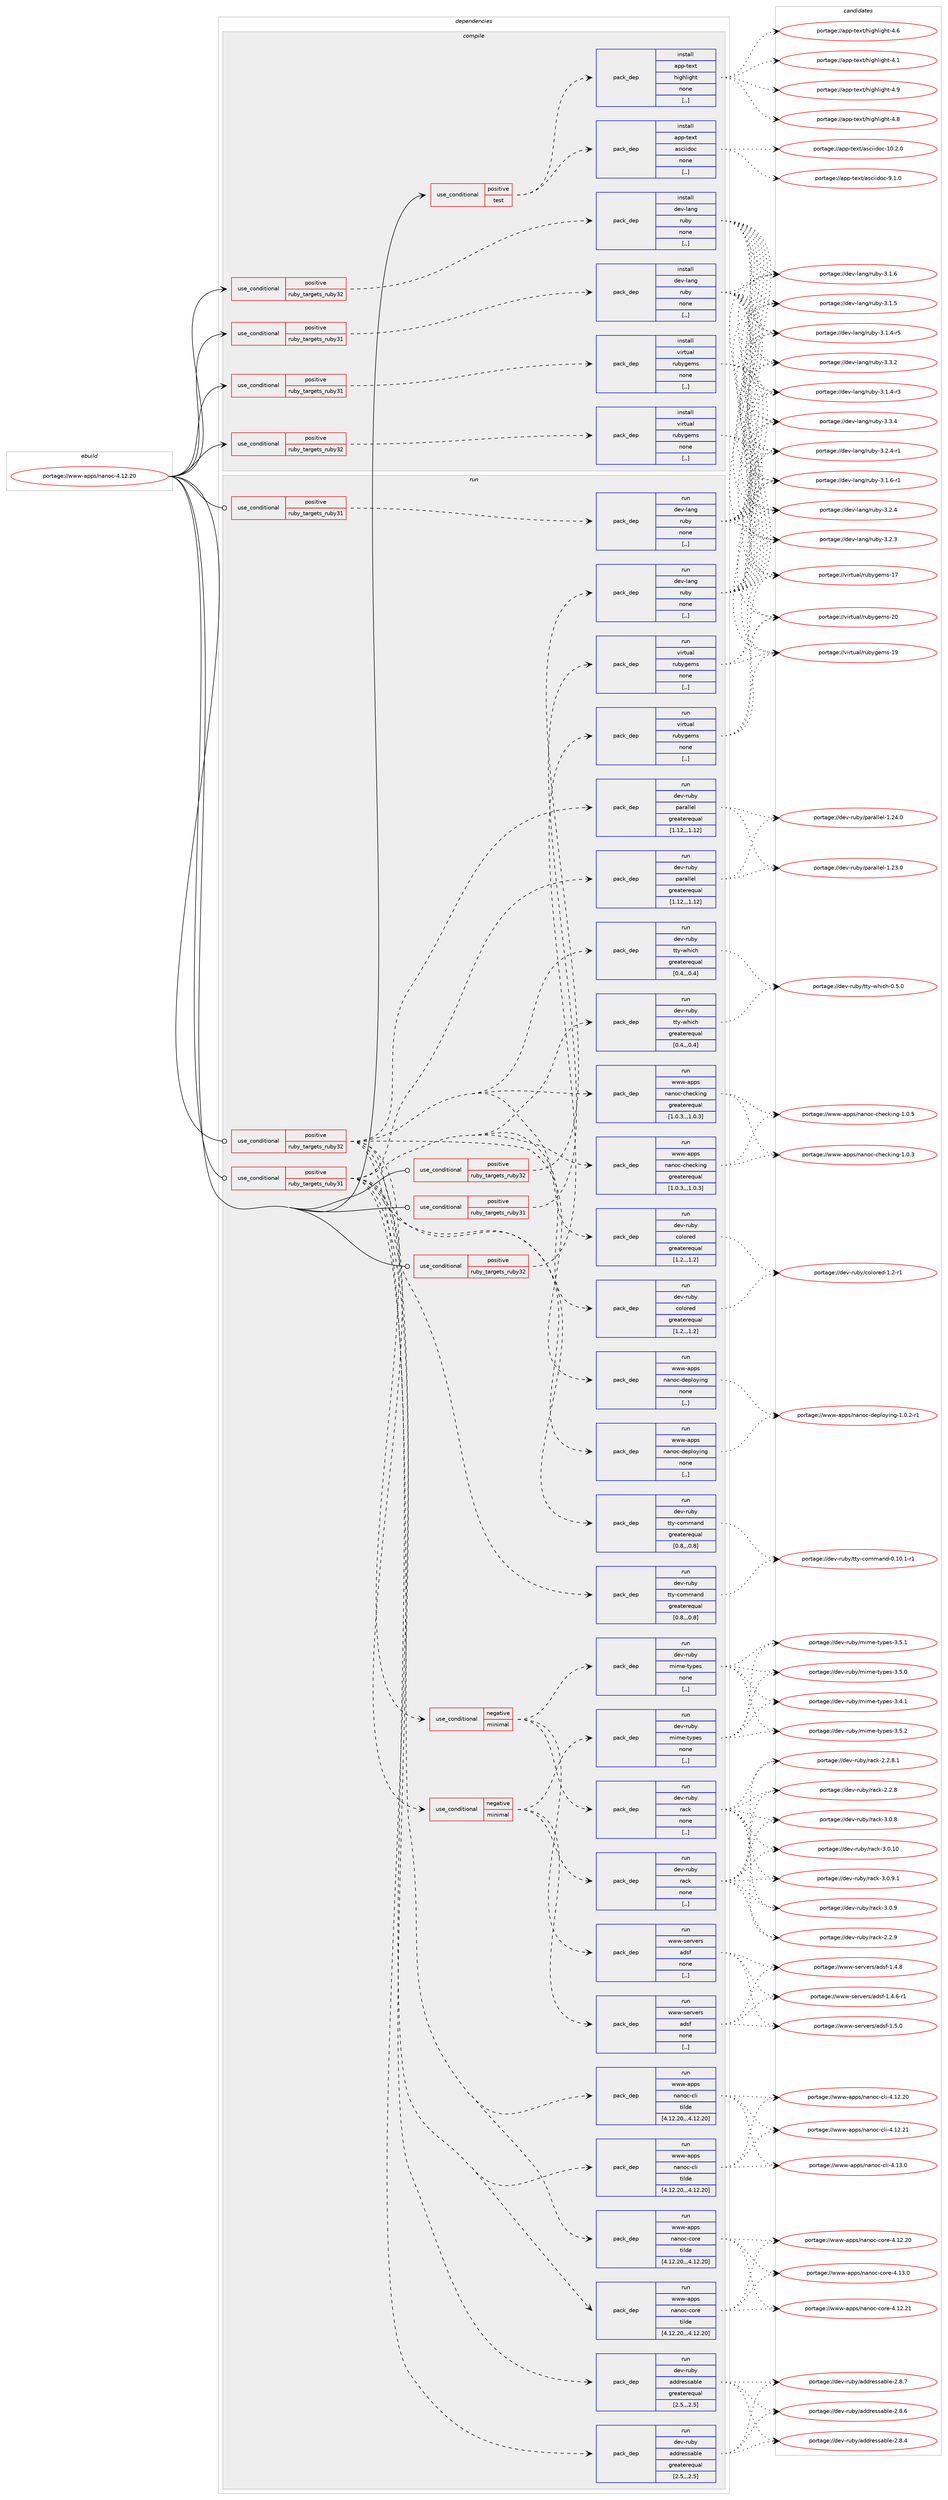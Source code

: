 digraph prolog {

# *************
# Graph options
# *************

newrank=true;
concentrate=true;
compound=true;
graph [rankdir=LR,fontname=Helvetica,fontsize=10,ranksep=1.5];#, ranksep=2.5, nodesep=0.2];
edge  [arrowhead=vee];
node  [fontname=Helvetica,fontsize=10];

# **********
# The ebuild
# **********

subgraph cluster_leftcol {
color=gray;
label=<<i>ebuild</i>>;
id [label="portage://www-apps/nanoc-4.12.20", color=red, width=4, href="../www-apps/nanoc-4.12.20.svg"];
}

# ****************
# The dependencies
# ****************

subgraph cluster_midcol {
color=gray;
label=<<i>dependencies</i>>;
subgraph cluster_compile {
fillcolor="#eeeeee";
style=filled;
label=<<i>compile</i>>;
subgraph cond118421 {
dependency444789 [label=<<TABLE BORDER="0" CELLBORDER="1" CELLSPACING="0" CELLPADDING="4"><TR><TD ROWSPAN="3" CELLPADDING="10">use_conditional</TD></TR><TR><TD>positive</TD></TR><TR><TD>ruby_targets_ruby31</TD></TR></TABLE>>, shape=none, color=red];
subgraph pack323079 {
dependency444790 [label=<<TABLE BORDER="0" CELLBORDER="1" CELLSPACING="0" CELLPADDING="4" WIDTH="220"><TR><TD ROWSPAN="6" CELLPADDING="30">pack_dep</TD></TR><TR><TD WIDTH="110">install</TD></TR><TR><TD>dev-lang</TD></TR><TR><TD>ruby</TD></TR><TR><TD>none</TD></TR><TR><TD>[,,]</TD></TR></TABLE>>, shape=none, color=blue];
}
dependency444789:e -> dependency444790:w [weight=20,style="dashed",arrowhead="vee"];
}
id:e -> dependency444789:w [weight=20,style="solid",arrowhead="vee"];
subgraph cond118422 {
dependency444791 [label=<<TABLE BORDER="0" CELLBORDER="1" CELLSPACING="0" CELLPADDING="4"><TR><TD ROWSPAN="3" CELLPADDING="10">use_conditional</TD></TR><TR><TD>positive</TD></TR><TR><TD>ruby_targets_ruby31</TD></TR></TABLE>>, shape=none, color=red];
subgraph pack323080 {
dependency444792 [label=<<TABLE BORDER="0" CELLBORDER="1" CELLSPACING="0" CELLPADDING="4" WIDTH="220"><TR><TD ROWSPAN="6" CELLPADDING="30">pack_dep</TD></TR><TR><TD WIDTH="110">install</TD></TR><TR><TD>virtual</TD></TR><TR><TD>rubygems</TD></TR><TR><TD>none</TD></TR><TR><TD>[,,]</TD></TR></TABLE>>, shape=none, color=blue];
}
dependency444791:e -> dependency444792:w [weight=20,style="dashed",arrowhead="vee"];
}
id:e -> dependency444791:w [weight=20,style="solid",arrowhead="vee"];
subgraph cond118423 {
dependency444793 [label=<<TABLE BORDER="0" CELLBORDER="1" CELLSPACING="0" CELLPADDING="4"><TR><TD ROWSPAN="3" CELLPADDING="10">use_conditional</TD></TR><TR><TD>positive</TD></TR><TR><TD>ruby_targets_ruby32</TD></TR></TABLE>>, shape=none, color=red];
subgraph pack323081 {
dependency444794 [label=<<TABLE BORDER="0" CELLBORDER="1" CELLSPACING="0" CELLPADDING="4" WIDTH="220"><TR><TD ROWSPAN="6" CELLPADDING="30">pack_dep</TD></TR><TR><TD WIDTH="110">install</TD></TR><TR><TD>dev-lang</TD></TR><TR><TD>ruby</TD></TR><TR><TD>none</TD></TR><TR><TD>[,,]</TD></TR></TABLE>>, shape=none, color=blue];
}
dependency444793:e -> dependency444794:w [weight=20,style="dashed",arrowhead="vee"];
}
id:e -> dependency444793:w [weight=20,style="solid",arrowhead="vee"];
subgraph cond118424 {
dependency444795 [label=<<TABLE BORDER="0" CELLBORDER="1" CELLSPACING="0" CELLPADDING="4"><TR><TD ROWSPAN="3" CELLPADDING="10">use_conditional</TD></TR><TR><TD>positive</TD></TR><TR><TD>ruby_targets_ruby32</TD></TR></TABLE>>, shape=none, color=red];
subgraph pack323082 {
dependency444796 [label=<<TABLE BORDER="0" CELLBORDER="1" CELLSPACING="0" CELLPADDING="4" WIDTH="220"><TR><TD ROWSPAN="6" CELLPADDING="30">pack_dep</TD></TR><TR><TD WIDTH="110">install</TD></TR><TR><TD>virtual</TD></TR><TR><TD>rubygems</TD></TR><TR><TD>none</TD></TR><TR><TD>[,,]</TD></TR></TABLE>>, shape=none, color=blue];
}
dependency444795:e -> dependency444796:w [weight=20,style="dashed",arrowhead="vee"];
}
id:e -> dependency444795:w [weight=20,style="solid",arrowhead="vee"];
subgraph cond118425 {
dependency444797 [label=<<TABLE BORDER="0" CELLBORDER="1" CELLSPACING="0" CELLPADDING="4"><TR><TD ROWSPAN="3" CELLPADDING="10">use_conditional</TD></TR><TR><TD>positive</TD></TR><TR><TD>test</TD></TR></TABLE>>, shape=none, color=red];
subgraph pack323083 {
dependency444798 [label=<<TABLE BORDER="0" CELLBORDER="1" CELLSPACING="0" CELLPADDING="4" WIDTH="220"><TR><TD ROWSPAN="6" CELLPADDING="30">pack_dep</TD></TR><TR><TD WIDTH="110">install</TD></TR><TR><TD>app-text</TD></TR><TR><TD>asciidoc</TD></TR><TR><TD>none</TD></TR><TR><TD>[,,]</TD></TR></TABLE>>, shape=none, color=blue];
}
dependency444797:e -> dependency444798:w [weight=20,style="dashed",arrowhead="vee"];
subgraph pack323084 {
dependency444799 [label=<<TABLE BORDER="0" CELLBORDER="1" CELLSPACING="0" CELLPADDING="4" WIDTH="220"><TR><TD ROWSPAN="6" CELLPADDING="30">pack_dep</TD></TR><TR><TD WIDTH="110">install</TD></TR><TR><TD>app-text</TD></TR><TR><TD>highlight</TD></TR><TR><TD>none</TD></TR><TR><TD>[,,]</TD></TR></TABLE>>, shape=none, color=blue];
}
dependency444797:e -> dependency444799:w [weight=20,style="dashed",arrowhead="vee"];
}
id:e -> dependency444797:w [weight=20,style="solid",arrowhead="vee"];
}
subgraph cluster_compileandrun {
fillcolor="#eeeeee";
style=filled;
label=<<i>compile and run</i>>;
}
subgraph cluster_run {
fillcolor="#eeeeee";
style=filled;
label=<<i>run</i>>;
subgraph cond118426 {
dependency444800 [label=<<TABLE BORDER="0" CELLBORDER="1" CELLSPACING="0" CELLPADDING="4"><TR><TD ROWSPAN="3" CELLPADDING="10">use_conditional</TD></TR><TR><TD>positive</TD></TR><TR><TD>ruby_targets_ruby31</TD></TR></TABLE>>, shape=none, color=red];
subgraph cond118427 {
dependency444801 [label=<<TABLE BORDER="0" CELLBORDER="1" CELLSPACING="0" CELLPADDING="4"><TR><TD ROWSPAN="3" CELLPADDING="10">use_conditional</TD></TR><TR><TD>negative</TD></TR><TR><TD>minimal</TD></TR></TABLE>>, shape=none, color=red];
subgraph pack323085 {
dependency444802 [label=<<TABLE BORDER="0" CELLBORDER="1" CELLSPACING="0" CELLPADDING="4" WIDTH="220"><TR><TD ROWSPAN="6" CELLPADDING="30">pack_dep</TD></TR><TR><TD WIDTH="110">run</TD></TR><TR><TD>dev-ruby</TD></TR><TR><TD>mime-types</TD></TR><TR><TD>none</TD></TR><TR><TD>[,,]</TD></TR></TABLE>>, shape=none, color=blue];
}
dependency444801:e -> dependency444802:w [weight=20,style="dashed",arrowhead="vee"];
subgraph pack323086 {
dependency444803 [label=<<TABLE BORDER="0" CELLBORDER="1" CELLSPACING="0" CELLPADDING="4" WIDTH="220"><TR><TD ROWSPAN="6" CELLPADDING="30">pack_dep</TD></TR><TR><TD WIDTH="110">run</TD></TR><TR><TD>dev-ruby</TD></TR><TR><TD>rack</TD></TR><TR><TD>none</TD></TR><TR><TD>[,,]</TD></TR></TABLE>>, shape=none, color=blue];
}
dependency444801:e -> dependency444803:w [weight=20,style="dashed",arrowhead="vee"];
subgraph pack323087 {
dependency444804 [label=<<TABLE BORDER="0" CELLBORDER="1" CELLSPACING="0" CELLPADDING="4" WIDTH="220"><TR><TD ROWSPAN="6" CELLPADDING="30">pack_dep</TD></TR><TR><TD WIDTH="110">run</TD></TR><TR><TD>www-servers</TD></TR><TR><TD>adsf</TD></TR><TR><TD>none</TD></TR><TR><TD>[,,]</TD></TR></TABLE>>, shape=none, color=blue];
}
dependency444801:e -> dependency444804:w [weight=20,style="dashed",arrowhead="vee"];
}
dependency444800:e -> dependency444801:w [weight=20,style="dashed",arrowhead="vee"];
subgraph pack323088 {
dependency444805 [label=<<TABLE BORDER="0" CELLBORDER="1" CELLSPACING="0" CELLPADDING="4" WIDTH="220"><TR><TD ROWSPAN="6" CELLPADDING="30">pack_dep</TD></TR><TR><TD WIDTH="110">run</TD></TR><TR><TD>dev-ruby</TD></TR><TR><TD>addressable</TD></TR><TR><TD>greaterequal</TD></TR><TR><TD>[2.5,,,2.5]</TD></TR></TABLE>>, shape=none, color=blue];
}
dependency444800:e -> dependency444805:w [weight=20,style="dashed",arrowhead="vee"];
subgraph pack323089 {
dependency444806 [label=<<TABLE BORDER="0" CELLBORDER="1" CELLSPACING="0" CELLPADDING="4" WIDTH="220"><TR><TD ROWSPAN="6" CELLPADDING="30">pack_dep</TD></TR><TR><TD WIDTH="110">run</TD></TR><TR><TD>dev-ruby</TD></TR><TR><TD>colored</TD></TR><TR><TD>greaterequal</TD></TR><TR><TD>[1.2,,,1.2]</TD></TR></TABLE>>, shape=none, color=blue];
}
dependency444800:e -> dependency444806:w [weight=20,style="dashed",arrowhead="vee"];
subgraph pack323090 {
dependency444807 [label=<<TABLE BORDER="0" CELLBORDER="1" CELLSPACING="0" CELLPADDING="4" WIDTH="220"><TR><TD ROWSPAN="6" CELLPADDING="30">pack_dep</TD></TR><TR><TD WIDTH="110">run</TD></TR><TR><TD>www-apps</TD></TR><TR><TD>nanoc-checking</TD></TR><TR><TD>greaterequal</TD></TR><TR><TD>[1.0.3,,,1.0.3]</TD></TR></TABLE>>, shape=none, color=blue];
}
dependency444800:e -> dependency444807:w [weight=20,style="dashed",arrowhead="vee"];
subgraph pack323091 {
dependency444808 [label=<<TABLE BORDER="0" CELLBORDER="1" CELLSPACING="0" CELLPADDING="4" WIDTH="220"><TR><TD ROWSPAN="6" CELLPADDING="30">pack_dep</TD></TR><TR><TD WIDTH="110">run</TD></TR><TR><TD>www-apps</TD></TR><TR><TD>nanoc-cli</TD></TR><TR><TD>tilde</TD></TR><TR><TD>[4.12.20,,,4.12.20]</TD></TR></TABLE>>, shape=none, color=blue];
}
dependency444800:e -> dependency444808:w [weight=20,style="dashed",arrowhead="vee"];
subgraph pack323092 {
dependency444809 [label=<<TABLE BORDER="0" CELLBORDER="1" CELLSPACING="0" CELLPADDING="4" WIDTH="220"><TR><TD ROWSPAN="6" CELLPADDING="30">pack_dep</TD></TR><TR><TD WIDTH="110">run</TD></TR><TR><TD>www-apps</TD></TR><TR><TD>nanoc-core</TD></TR><TR><TD>tilde</TD></TR><TR><TD>[4.12.20,,,4.12.20]</TD></TR></TABLE>>, shape=none, color=blue];
}
dependency444800:e -> dependency444809:w [weight=20,style="dashed",arrowhead="vee"];
subgraph pack323093 {
dependency444810 [label=<<TABLE BORDER="0" CELLBORDER="1" CELLSPACING="0" CELLPADDING="4" WIDTH="220"><TR><TD ROWSPAN="6" CELLPADDING="30">pack_dep</TD></TR><TR><TD WIDTH="110">run</TD></TR><TR><TD>www-apps</TD></TR><TR><TD>nanoc-deploying</TD></TR><TR><TD>none</TD></TR><TR><TD>[,,]</TD></TR></TABLE>>, shape=none, color=blue];
}
dependency444800:e -> dependency444810:w [weight=20,style="dashed",arrowhead="vee"];
subgraph pack323094 {
dependency444811 [label=<<TABLE BORDER="0" CELLBORDER="1" CELLSPACING="0" CELLPADDING="4" WIDTH="220"><TR><TD ROWSPAN="6" CELLPADDING="30">pack_dep</TD></TR><TR><TD WIDTH="110">run</TD></TR><TR><TD>dev-ruby</TD></TR><TR><TD>parallel</TD></TR><TR><TD>greaterequal</TD></TR><TR><TD>[1.12,,,1.12]</TD></TR></TABLE>>, shape=none, color=blue];
}
dependency444800:e -> dependency444811:w [weight=20,style="dashed",arrowhead="vee"];
subgraph pack323095 {
dependency444812 [label=<<TABLE BORDER="0" CELLBORDER="1" CELLSPACING="0" CELLPADDING="4" WIDTH="220"><TR><TD ROWSPAN="6" CELLPADDING="30">pack_dep</TD></TR><TR><TD WIDTH="110">run</TD></TR><TR><TD>dev-ruby</TD></TR><TR><TD>tty-command</TD></TR><TR><TD>greaterequal</TD></TR><TR><TD>[0.8,,,0.8]</TD></TR></TABLE>>, shape=none, color=blue];
}
dependency444800:e -> dependency444812:w [weight=20,style="dashed",arrowhead="vee"];
subgraph pack323096 {
dependency444813 [label=<<TABLE BORDER="0" CELLBORDER="1" CELLSPACING="0" CELLPADDING="4" WIDTH="220"><TR><TD ROWSPAN="6" CELLPADDING="30">pack_dep</TD></TR><TR><TD WIDTH="110">run</TD></TR><TR><TD>dev-ruby</TD></TR><TR><TD>tty-which</TD></TR><TR><TD>greaterequal</TD></TR><TR><TD>[0.4,,,0.4]</TD></TR></TABLE>>, shape=none, color=blue];
}
dependency444800:e -> dependency444813:w [weight=20,style="dashed",arrowhead="vee"];
}
id:e -> dependency444800:w [weight=20,style="solid",arrowhead="odot"];
subgraph cond118428 {
dependency444814 [label=<<TABLE BORDER="0" CELLBORDER="1" CELLSPACING="0" CELLPADDING="4"><TR><TD ROWSPAN="3" CELLPADDING="10">use_conditional</TD></TR><TR><TD>positive</TD></TR><TR><TD>ruby_targets_ruby31</TD></TR></TABLE>>, shape=none, color=red];
subgraph pack323097 {
dependency444815 [label=<<TABLE BORDER="0" CELLBORDER="1" CELLSPACING="0" CELLPADDING="4" WIDTH="220"><TR><TD ROWSPAN="6" CELLPADDING="30">pack_dep</TD></TR><TR><TD WIDTH="110">run</TD></TR><TR><TD>dev-lang</TD></TR><TR><TD>ruby</TD></TR><TR><TD>none</TD></TR><TR><TD>[,,]</TD></TR></TABLE>>, shape=none, color=blue];
}
dependency444814:e -> dependency444815:w [weight=20,style="dashed",arrowhead="vee"];
}
id:e -> dependency444814:w [weight=20,style="solid",arrowhead="odot"];
subgraph cond118429 {
dependency444816 [label=<<TABLE BORDER="0" CELLBORDER="1" CELLSPACING="0" CELLPADDING="4"><TR><TD ROWSPAN="3" CELLPADDING="10">use_conditional</TD></TR><TR><TD>positive</TD></TR><TR><TD>ruby_targets_ruby31</TD></TR></TABLE>>, shape=none, color=red];
subgraph pack323098 {
dependency444817 [label=<<TABLE BORDER="0" CELLBORDER="1" CELLSPACING="0" CELLPADDING="4" WIDTH="220"><TR><TD ROWSPAN="6" CELLPADDING="30">pack_dep</TD></TR><TR><TD WIDTH="110">run</TD></TR><TR><TD>virtual</TD></TR><TR><TD>rubygems</TD></TR><TR><TD>none</TD></TR><TR><TD>[,,]</TD></TR></TABLE>>, shape=none, color=blue];
}
dependency444816:e -> dependency444817:w [weight=20,style="dashed",arrowhead="vee"];
}
id:e -> dependency444816:w [weight=20,style="solid",arrowhead="odot"];
subgraph cond118430 {
dependency444818 [label=<<TABLE BORDER="0" CELLBORDER="1" CELLSPACING="0" CELLPADDING="4"><TR><TD ROWSPAN="3" CELLPADDING="10">use_conditional</TD></TR><TR><TD>positive</TD></TR><TR><TD>ruby_targets_ruby32</TD></TR></TABLE>>, shape=none, color=red];
subgraph cond118431 {
dependency444819 [label=<<TABLE BORDER="0" CELLBORDER="1" CELLSPACING="0" CELLPADDING="4"><TR><TD ROWSPAN="3" CELLPADDING="10">use_conditional</TD></TR><TR><TD>negative</TD></TR><TR><TD>minimal</TD></TR></TABLE>>, shape=none, color=red];
subgraph pack323099 {
dependency444820 [label=<<TABLE BORDER="0" CELLBORDER="1" CELLSPACING="0" CELLPADDING="4" WIDTH="220"><TR><TD ROWSPAN="6" CELLPADDING="30">pack_dep</TD></TR><TR><TD WIDTH="110">run</TD></TR><TR><TD>dev-ruby</TD></TR><TR><TD>mime-types</TD></TR><TR><TD>none</TD></TR><TR><TD>[,,]</TD></TR></TABLE>>, shape=none, color=blue];
}
dependency444819:e -> dependency444820:w [weight=20,style="dashed",arrowhead="vee"];
subgraph pack323100 {
dependency444821 [label=<<TABLE BORDER="0" CELLBORDER="1" CELLSPACING="0" CELLPADDING="4" WIDTH="220"><TR><TD ROWSPAN="6" CELLPADDING="30">pack_dep</TD></TR><TR><TD WIDTH="110">run</TD></TR><TR><TD>dev-ruby</TD></TR><TR><TD>rack</TD></TR><TR><TD>none</TD></TR><TR><TD>[,,]</TD></TR></TABLE>>, shape=none, color=blue];
}
dependency444819:e -> dependency444821:w [weight=20,style="dashed",arrowhead="vee"];
subgraph pack323101 {
dependency444822 [label=<<TABLE BORDER="0" CELLBORDER="1" CELLSPACING="0" CELLPADDING="4" WIDTH="220"><TR><TD ROWSPAN="6" CELLPADDING="30">pack_dep</TD></TR><TR><TD WIDTH="110">run</TD></TR><TR><TD>www-servers</TD></TR><TR><TD>adsf</TD></TR><TR><TD>none</TD></TR><TR><TD>[,,]</TD></TR></TABLE>>, shape=none, color=blue];
}
dependency444819:e -> dependency444822:w [weight=20,style="dashed",arrowhead="vee"];
}
dependency444818:e -> dependency444819:w [weight=20,style="dashed",arrowhead="vee"];
subgraph pack323102 {
dependency444823 [label=<<TABLE BORDER="0" CELLBORDER="1" CELLSPACING="0" CELLPADDING="4" WIDTH="220"><TR><TD ROWSPAN="6" CELLPADDING="30">pack_dep</TD></TR><TR><TD WIDTH="110">run</TD></TR><TR><TD>dev-ruby</TD></TR><TR><TD>addressable</TD></TR><TR><TD>greaterequal</TD></TR><TR><TD>[2.5,,,2.5]</TD></TR></TABLE>>, shape=none, color=blue];
}
dependency444818:e -> dependency444823:w [weight=20,style="dashed",arrowhead="vee"];
subgraph pack323103 {
dependency444824 [label=<<TABLE BORDER="0" CELLBORDER="1" CELLSPACING="0" CELLPADDING="4" WIDTH="220"><TR><TD ROWSPAN="6" CELLPADDING="30">pack_dep</TD></TR><TR><TD WIDTH="110">run</TD></TR><TR><TD>dev-ruby</TD></TR><TR><TD>colored</TD></TR><TR><TD>greaterequal</TD></TR><TR><TD>[1.2,,,1.2]</TD></TR></TABLE>>, shape=none, color=blue];
}
dependency444818:e -> dependency444824:w [weight=20,style="dashed",arrowhead="vee"];
subgraph pack323104 {
dependency444825 [label=<<TABLE BORDER="0" CELLBORDER="1" CELLSPACING="0" CELLPADDING="4" WIDTH="220"><TR><TD ROWSPAN="6" CELLPADDING="30">pack_dep</TD></TR><TR><TD WIDTH="110">run</TD></TR><TR><TD>www-apps</TD></TR><TR><TD>nanoc-checking</TD></TR><TR><TD>greaterequal</TD></TR><TR><TD>[1.0.3,,,1.0.3]</TD></TR></TABLE>>, shape=none, color=blue];
}
dependency444818:e -> dependency444825:w [weight=20,style="dashed",arrowhead="vee"];
subgraph pack323105 {
dependency444826 [label=<<TABLE BORDER="0" CELLBORDER="1" CELLSPACING="0" CELLPADDING="4" WIDTH="220"><TR><TD ROWSPAN="6" CELLPADDING="30">pack_dep</TD></TR><TR><TD WIDTH="110">run</TD></TR><TR><TD>www-apps</TD></TR><TR><TD>nanoc-cli</TD></TR><TR><TD>tilde</TD></TR><TR><TD>[4.12.20,,,4.12.20]</TD></TR></TABLE>>, shape=none, color=blue];
}
dependency444818:e -> dependency444826:w [weight=20,style="dashed",arrowhead="vee"];
subgraph pack323106 {
dependency444827 [label=<<TABLE BORDER="0" CELLBORDER="1" CELLSPACING="0" CELLPADDING="4" WIDTH="220"><TR><TD ROWSPAN="6" CELLPADDING="30">pack_dep</TD></TR><TR><TD WIDTH="110">run</TD></TR><TR><TD>www-apps</TD></TR><TR><TD>nanoc-core</TD></TR><TR><TD>tilde</TD></TR><TR><TD>[4.12.20,,,4.12.20]</TD></TR></TABLE>>, shape=none, color=blue];
}
dependency444818:e -> dependency444827:w [weight=20,style="dashed",arrowhead="vee"];
subgraph pack323107 {
dependency444828 [label=<<TABLE BORDER="0" CELLBORDER="1" CELLSPACING="0" CELLPADDING="4" WIDTH="220"><TR><TD ROWSPAN="6" CELLPADDING="30">pack_dep</TD></TR><TR><TD WIDTH="110">run</TD></TR><TR><TD>www-apps</TD></TR><TR><TD>nanoc-deploying</TD></TR><TR><TD>none</TD></TR><TR><TD>[,,]</TD></TR></TABLE>>, shape=none, color=blue];
}
dependency444818:e -> dependency444828:w [weight=20,style="dashed",arrowhead="vee"];
subgraph pack323108 {
dependency444829 [label=<<TABLE BORDER="0" CELLBORDER="1" CELLSPACING="0" CELLPADDING="4" WIDTH="220"><TR><TD ROWSPAN="6" CELLPADDING="30">pack_dep</TD></TR><TR><TD WIDTH="110">run</TD></TR><TR><TD>dev-ruby</TD></TR><TR><TD>parallel</TD></TR><TR><TD>greaterequal</TD></TR><TR><TD>[1.12,,,1.12]</TD></TR></TABLE>>, shape=none, color=blue];
}
dependency444818:e -> dependency444829:w [weight=20,style="dashed",arrowhead="vee"];
subgraph pack323109 {
dependency444830 [label=<<TABLE BORDER="0" CELLBORDER="1" CELLSPACING="0" CELLPADDING="4" WIDTH="220"><TR><TD ROWSPAN="6" CELLPADDING="30">pack_dep</TD></TR><TR><TD WIDTH="110">run</TD></TR><TR><TD>dev-ruby</TD></TR><TR><TD>tty-command</TD></TR><TR><TD>greaterequal</TD></TR><TR><TD>[0.8,,,0.8]</TD></TR></TABLE>>, shape=none, color=blue];
}
dependency444818:e -> dependency444830:w [weight=20,style="dashed",arrowhead="vee"];
subgraph pack323110 {
dependency444831 [label=<<TABLE BORDER="0" CELLBORDER="1" CELLSPACING="0" CELLPADDING="4" WIDTH="220"><TR><TD ROWSPAN="6" CELLPADDING="30">pack_dep</TD></TR><TR><TD WIDTH="110">run</TD></TR><TR><TD>dev-ruby</TD></TR><TR><TD>tty-which</TD></TR><TR><TD>greaterequal</TD></TR><TR><TD>[0.4,,,0.4]</TD></TR></TABLE>>, shape=none, color=blue];
}
dependency444818:e -> dependency444831:w [weight=20,style="dashed",arrowhead="vee"];
}
id:e -> dependency444818:w [weight=20,style="solid",arrowhead="odot"];
subgraph cond118432 {
dependency444832 [label=<<TABLE BORDER="0" CELLBORDER="1" CELLSPACING="0" CELLPADDING="4"><TR><TD ROWSPAN="3" CELLPADDING="10">use_conditional</TD></TR><TR><TD>positive</TD></TR><TR><TD>ruby_targets_ruby32</TD></TR></TABLE>>, shape=none, color=red];
subgraph pack323111 {
dependency444833 [label=<<TABLE BORDER="0" CELLBORDER="1" CELLSPACING="0" CELLPADDING="4" WIDTH="220"><TR><TD ROWSPAN="6" CELLPADDING="30">pack_dep</TD></TR><TR><TD WIDTH="110">run</TD></TR><TR><TD>dev-lang</TD></TR><TR><TD>ruby</TD></TR><TR><TD>none</TD></TR><TR><TD>[,,]</TD></TR></TABLE>>, shape=none, color=blue];
}
dependency444832:e -> dependency444833:w [weight=20,style="dashed",arrowhead="vee"];
}
id:e -> dependency444832:w [weight=20,style="solid",arrowhead="odot"];
subgraph cond118433 {
dependency444834 [label=<<TABLE BORDER="0" CELLBORDER="1" CELLSPACING="0" CELLPADDING="4"><TR><TD ROWSPAN="3" CELLPADDING="10">use_conditional</TD></TR><TR><TD>positive</TD></TR><TR><TD>ruby_targets_ruby32</TD></TR></TABLE>>, shape=none, color=red];
subgraph pack323112 {
dependency444835 [label=<<TABLE BORDER="0" CELLBORDER="1" CELLSPACING="0" CELLPADDING="4" WIDTH="220"><TR><TD ROWSPAN="6" CELLPADDING="30">pack_dep</TD></TR><TR><TD WIDTH="110">run</TD></TR><TR><TD>virtual</TD></TR><TR><TD>rubygems</TD></TR><TR><TD>none</TD></TR><TR><TD>[,,]</TD></TR></TABLE>>, shape=none, color=blue];
}
dependency444834:e -> dependency444835:w [weight=20,style="dashed",arrowhead="vee"];
}
id:e -> dependency444834:w [weight=20,style="solid",arrowhead="odot"];
}
}

# **************
# The candidates
# **************

subgraph cluster_choices {
rank=same;
color=gray;
label=<<i>candidates</i>>;

subgraph choice323079 {
color=black;
nodesep=1;
choice10010111845108971101034711411798121455146514652 [label="portage://dev-lang/ruby-3.3.4", color=red, width=4,href="../dev-lang/ruby-3.3.4.svg"];
choice10010111845108971101034711411798121455146514650 [label="portage://dev-lang/ruby-3.3.2", color=red, width=4,href="../dev-lang/ruby-3.3.2.svg"];
choice100101118451089711010347114117981214551465046524511449 [label="portage://dev-lang/ruby-3.2.4-r1", color=red, width=4,href="../dev-lang/ruby-3.2.4-r1.svg"];
choice10010111845108971101034711411798121455146504652 [label="portage://dev-lang/ruby-3.2.4", color=red, width=4,href="../dev-lang/ruby-3.2.4.svg"];
choice10010111845108971101034711411798121455146504651 [label="portage://dev-lang/ruby-3.2.3", color=red, width=4,href="../dev-lang/ruby-3.2.3.svg"];
choice100101118451089711010347114117981214551464946544511449 [label="portage://dev-lang/ruby-3.1.6-r1", color=red, width=4,href="../dev-lang/ruby-3.1.6-r1.svg"];
choice10010111845108971101034711411798121455146494654 [label="portage://dev-lang/ruby-3.1.6", color=red, width=4,href="../dev-lang/ruby-3.1.6.svg"];
choice10010111845108971101034711411798121455146494653 [label="portage://dev-lang/ruby-3.1.5", color=red, width=4,href="../dev-lang/ruby-3.1.5.svg"];
choice100101118451089711010347114117981214551464946524511453 [label="portage://dev-lang/ruby-3.1.4-r5", color=red, width=4,href="../dev-lang/ruby-3.1.4-r5.svg"];
choice100101118451089711010347114117981214551464946524511451 [label="portage://dev-lang/ruby-3.1.4-r3", color=red, width=4,href="../dev-lang/ruby-3.1.4-r3.svg"];
dependency444790:e -> choice10010111845108971101034711411798121455146514652:w [style=dotted,weight="100"];
dependency444790:e -> choice10010111845108971101034711411798121455146514650:w [style=dotted,weight="100"];
dependency444790:e -> choice100101118451089711010347114117981214551465046524511449:w [style=dotted,weight="100"];
dependency444790:e -> choice10010111845108971101034711411798121455146504652:w [style=dotted,weight="100"];
dependency444790:e -> choice10010111845108971101034711411798121455146504651:w [style=dotted,weight="100"];
dependency444790:e -> choice100101118451089711010347114117981214551464946544511449:w [style=dotted,weight="100"];
dependency444790:e -> choice10010111845108971101034711411798121455146494654:w [style=dotted,weight="100"];
dependency444790:e -> choice10010111845108971101034711411798121455146494653:w [style=dotted,weight="100"];
dependency444790:e -> choice100101118451089711010347114117981214551464946524511453:w [style=dotted,weight="100"];
dependency444790:e -> choice100101118451089711010347114117981214551464946524511451:w [style=dotted,weight="100"];
}
subgraph choice323080 {
color=black;
nodesep=1;
choice118105114116117971084711411798121103101109115455048 [label="portage://virtual/rubygems-20", color=red, width=4,href="../virtual/rubygems-20.svg"];
choice118105114116117971084711411798121103101109115454957 [label="portage://virtual/rubygems-19", color=red, width=4,href="../virtual/rubygems-19.svg"];
choice118105114116117971084711411798121103101109115454955 [label="portage://virtual/rubygems-17", color=red, width=4,href="../virtual/rubygems-17.svg"];
dependency444792:e -> choice118105114116117971084711411798121103101109115455048:w [style=dotted,weight="100"];
dependency444792:e -> choice118105114116117971084711411798121103101109115454957:w [style=dotted,weight="100"];
dependency444792:e -> choice118105114116117971084711411798121103101109115454955:w [style=dotted,weight="100"];
}
subgraph choice323081 {
color=black;
nodesep=1;
choice10010111845108971101034711411798121455146514652 [label="portage://dev-lang/ruby-3.3.4", color=red, width=4,href="../dev-lang/ruby-3.3.4.svg"];
choice10010111845108971101034711411798121455146514650 [label="portage://dev-lang/ruby-3.3.2", color=red, width=4,href="../dev-lang/ruby-3.3.2.svg"];
choice100101118451089711010347114117981214551465046524511449 [label="portage://dev-lang/ruby-3.2.4-r1", color=red, width=4,href="../dev-lang/ruby-3.2.4-r1.svg"];
choice10010111845108971101034711411798121455146504652 [label="portage://dev-lang/ruby-3.2.4", color=red, width=4,href="../dev-lang/ruby-3.2.4.svg"];
choice10010111845108971101034711411798121455146504651 [label="portage://dev-lang/ruby-3.2.3", color=red, width=4,href="../dev-lang/ruby-3.2.3.svg"];
choice100101118451089711010347114117981214551464946544511449 [label="portage://dev-lang/ruby-3.1.6-r1", color=red, width=4,href="../dev-lang/ruby-3.1.6-r1.svg"];
choice10010111845108971101034711411798121455146494654 [label="portage://dev-lang/ruby-3.1.6", color=red, width=4,href="../dev-lang/ruby-3.1.6.svg"];
choice10010111845108971101034711411798121455146494653 [label="portage://dev-lang/ruby-3.1.5", color=red, width=4,href="../dev-lang/ruby-3.1.5.svg"];
choice100101118451089711010347114117981214551464946524511453 [label="portage://dev-lang/ruby-3.1.4-r5", color=red, width=4,href="../dev-lang/ruby-3.1.4-r5.svg"];
choice100101118451089711010347114117981214551464946524511451 [label="portage://dev-lang/ruby-3.1.4-r3", color=red, width=4,href="../dev-lang/ruby-3.1.4-r3.svg"];
dependency444794:e -> choice10010111845108971101034711411798121455146514652:w [style=dotted,weight="100"];
dependency444794:e -> choice10010111845108971101034711411798121455146514650:w [style=dotted,weight="100"];
dependency444794:e -> choice100101118451089711010347114117981214551465046524511449:w [style=dotted,weight="100"];
dependency444794:e -> choice10010111845108971101034711411798121455146504652:w [style=dotted,weight="100"];
dependency444794:e -> choice10010111845108971101034711411798121455146504651:w [style=dotted,weight="100"];
dependency444794:e -> choice100101118451089711010347114117981214551464946544511449:w [style=dotted,weight="100"];
dependency444794:e -> choice10010111845108971101034711411798121455146494654:w [style=dotted,weight="100"];
dependency444794:e -> choice10010111845108971101034711411798121455146494653:w [style=dotted,weight="100"];
dependency444794:e -> choice100101118451089711010347114117981214551464946524511453:w [style=dotted,weight="100"];
dependency444794:e -> choice100101118451089711010347114117981214551464946524511451:w [style=dotted,weight="100"];
}
subgraph choice323082 {
color=black;
nodesep=1;
choice118105114116117971084711411798121103101109115455048 [label="portage://virtual/rubygems-20", color=red, width=4,href="../virtual/rubygems-20.svg"];
choice118105114116117971084711411798121103101109115454957 [label="portage://virtual/rubygems-19", color=red, width=4,href="../virtual/rubygems-19.svg"];
choice118105114116117971084711411798121103101109115454955 [label="portage://virtual/rubygems-17", color=red, width=4,href="../virtual/rubygems-17.svg"];
dependency444796:e -> choice118105114116117971084711411798121103101109115455048:w [style=dotted,weight="100"];
dependency444796:e -> choice118105114116117971084711411798121103101109115454957:w [style=dotted,weight="100"];
dependency444796:e -> choice118105114116117971084711411798121103101109115454955:w [style=dotted,weight="100"];
}
subgraph choice323083 {
color=black;
nodesep=1;
choice97112112451161011201164797115991051051001119945494846504648 [label="portage://app-text/asciidoc-10.2.0", color=red, width=4,href="../app-text/asciidoc-10.2.0.svg"];
choice971121124511610112011647971159910510510011199455746494648 [label="portage://app-text/asciidoc-9.1.0", color=red, width=4,href="../app-text/asciidoc-9.1.0.svg"];
dependency444798:e -> choice97112112451161011201164797115991051051001119945494846504648:w [style=dotted,weight="100"];
dependency444798:e -> choice971121124511610112011647971159910510510011199455746494648:w [style=dotted,weight="100"];
}
subgraph choice323084 {
color=black;
nodesep=1;
choice97112112451161011201164710410510310410810510310411645524657 [label="portage://app-text/highlight-4.9", color=red, width=4,href="../app-text/highlight-4.9.svg"];
choice97112112451161011201164710410510310410810510310411645524656 [label="portage://app-text/highlight-4.8", color=red, width=4,href="../app-text/highlight-4.8.svg"];
choice97112112451161011201164710410510310410810510310411645524654 [label="portage://app-text/highlight-4.6", color=red, width=4,href="../app-text/highlight-4.6.svg"];
choice97112112451161011201164710410510310410810510310411645524649 [label="portage://app-text/highlight-4.1", color=red, width=4,href="../app-text/highlight-4.1.svg"];
dependency444799:e -> choice97112112451161011201164710410510310410810510310411645524657:w [style=dotted,weight="100"];
dependency444799:e -> choice97112112451161011201164710410510310410810510310411645524656:w [style=dotted,weight="100"];
dependency444799:e -> choice97112112451161011201164710410510310410810510310411645524654:w [style=dotted,weight="100"];
dependency444799:e -> choice97112112451161011201164710410510310410810510310411645524649:w [style=dotted,weight="100"];
}
subgraph choice323085 {
color=black;
nodesep=1;
choice10010111845114117981214710910510910145116121112101115455146534650 [label="portage://dev-ruby/mime-types-3.5.2", color=red, width=4,href="../dev-ruby/mime-types-3.5.2.svg"];
choice10010111845114117981214710910510910145116121112101115455146534649 [label="portage://dev-ruby/mime-types-3.5.1", color=red, width=4,href="../dev-ruby/mime-types-3.5.1.svg"];
choice10010111845114117981214710910510910145116121112101115455146534648 [label="portage://dev-ruby/mime-types-3.5.0", color=red, width=4,href="../dev-ruby/mime-types-3.5.0.svg"];
choice10010111845114117981214710910510910145116121112101115455146524649 [label="portage://dev-ruby/mime-types-3.4.1", color=red, width=4,href="../dev-ruby/mime-types-3.4.1.svg"];
dependency444802:e -> choice10010111845114117981214710910510910145116121112101115455146534650:w [style=dotted,weight="100"];
dependency444802:e -> choice10010111845114117981214710910510910145116121112101115455146534649:w [style=dotted,weight="100"];
dependency444802:e -> choice10010111845114117981214710910510910145116121112101115455146534648:w [style=dotted,weight="100"];
dependency444802:e -> choice10010111845114117981214710910510910145116121112101115455146524649:w [style=dotted,weight="100"];
}
subgraph choice323086 {
color=black;
nodesep=1;
choice100101118451141179812147114979910745514648464948 [label="portage://dev-ruby/rack-3.0.10", color=red, width=4,href="../dev-ruby/rack-3.0.10.svg"];
choice10010111845114117981214711497991074551464846574649 [label="portage://dev-ruby/rack-3.0.9.1", color=red, width=4,href="../dev-ruby/rack-3.0.9.1.svg"];
choice1001011184511411798121471149799107455146484657 [label="portage://dev-ruby/rack-3.0.9", color=red, width=4,href="../dev-ruby/rack-3.0.9.svg"];
choice1001011184511411798121471149799107455146484656 [label="portage://dev-ruby/rack-3.0.8", color=red, width=4,href="../dev-ruby/rack-3.0.8.svg"];
choice1001011184511411798121471149799107455046504657 [label="portage://dev-ruby/rack-2.2.9", color=red, width=4,href="../dev-ruby/rack-2.2.9.svg"];
choice10010111845114117981214711497991074550465046564649 [label="portage://dev-ruby/rack-2.2.8.1", color=red, width=4,href="../dev-ruby/rack-2.2.8.1.svg"];
choice1001011184511411798121471149799107455046504656 [label="portage://dev-ruby/rack-2.2.8", color=red, width=4,href="../dev-ruby/rack-2.2.8.svg"];
dependency444803:e -> choice100101118451141179812147114979910745514648464948:w [style=dotted,weight="100"];
dependency444803:e -> choice10010111845114117981214711497991074551464846574649:w [style=dotted,weight="100"];
dependency444803:e -> choice1001011184511411798121471149799107455146484657:w [style=dotted,weight="100"];
dependency444803:e -> choice1001011184511411798121471149799107455146484656:w [style=dotted,weight="100"];
dependency444803:e -> choice1001011184511411798121471149799107455046504657:w [style=dotted,weight="100"];
dependency444803:e -> choice10010111845114117981214711497991074550465046564649:w [style=dotted,weight="100"];
dependency444803:e -> choice1001011184511411798121471149799107455046504656:w [style=dotted,weight="100"];
}
subgraph choice323087 {
color=black;
nodesep=1;
choice119119119451151011141181011141154797100115102454946534648 [label="portage://www-servers/adsf-1.5.0", color=red, width=4,href="../www-servers/adsf-1.5.0.svg"];
choice119119119451151011141181011141154797100115102454946524656 [label="portage://www-servers/adsf-1.4.8", color=red, width=4,href="../www-servers/adsf-1.4.8.svg"];
choice1191191194511510111411810111411547971001151024549465246544511449 [label="portage://www-servers/adsf-1.4.6-r1", color=red, width=4,href="../www-servers/adsf-1.4.6-r1.svg"];
dependency444804:e -> choice119119119451151011141181011141154797100115102454946534648:w [style=dotted,weight="100"];
dependency444804:e -> choice119119119451151011141181011141154797100115102454946524656:w [style=dotted,weight="100"];
dependency444804:e -> choice1191191194511510111411810111411547971001151024549465246544511449:w [style=dotted,weight="100"];
}
subgraph choice323088 {
color=black;
nodesep=1;
choice100101118451141179812147971001001141011151159798108101455046564655 [label="portage://dev-ruby/addressable-2.8.7", color=red, width=4,href="../dev-ruby/addressable-2.8.7.svg"];
choice100101118451141179812147971001001141011151159798108101455046564654 [label="portage://dev-ruby/addressable-2.8.6", color=red, width=4,href="../dev-ruby/addressable-2.8.6.svg"];
choice100101118451141179812147971001001141011151159798108101455046564652 [label="portage://dev-ruby/addressable-2.8.4", color=red, width=4,href="../dev-ruby/addressable-2.8.4.svg"];
dependency444805:e -> choice100101118451141179812147971001001141011151159798108101455046564655:w [style=dotted,weight="100"];
dependency444805:e -> choice100101118451141179812147971001001141011151159798108101455046564654:w [style=dotted,weight="100"];
dependency444805:e -> choice100101118451141179812147971001001141011151159798108101455046564652:w [style=dotted,weight="100"];
}
subgraph choice323089 {
color=black;
nodesep=1;
choice10010111845114117981214799111108111114101100454946504511449 [label="portage://dev-ruby/colored-1.2-r1", color=red, width=4,href="../dev-ruby/colored-1.2-r1.svg"];
dependency444806:e -> choice10010111845114117981214799111108111114101100454946504511449:w [style=dotted,weight="100"];
}
subgraph choice323090 {
color=black;
nodesep=1;
choice1191191194597112112115471109711011199459910410199107105110103454946484653 [label="portage://www-apps/nanoc-checking-1.0.5", color=red, width=4,href="../www-apps/nanoc-checking-1.0.5.svg"];
choice1191191194597112112115471109711011199459910410199107105110103454946484651 [label="portage://www-apps/nanoc-checking-1.0.3", color=red, width=4,href="../www-apps/nanoc-checking-1.0.3.svg"];
dependency444807:e -> choice1191191194597112112115471109711011199459910410199107105110103454946484653:w [style=dotted,weight="100"];
dependency444807:e -> choice1191191194597112112115471109711011199459910410199107105110103454946484651:w [style=dotted,weight="100"];
}
subgraph choice323091 {
color=black;
nodesep=1;
choice1191191194597112112115471109711011199459910810545524649514648 [label="portage://www-apps/nanoc-cli-4.13.0", color=red, width=4,href="../www-apps/nanoc-cli-4.13.0.svg"];
choice119119119459711211211547110971101119945991081054552464950465049 [label="portage://www-apps/nanoc-cli-4.12.21", color=red, width=4,href="../www-apps/nanoc-cli-4.12.21.svg"];
choice119119119459711211211547110971101119945991081054552464950465048 [label="portage://www-apps/nanoc-cli-4.12.20", color=red, width=4,href="../www-apps/nanoc-cli-4.12.20.svg"];
dependency444808:e -> choice1191191194597112112115471109711011199459910810545524649514648:w [style=dotted,weight="100"];
dependency444808:e -> choice119119119459711211211547110971101119945991081054552464950465049:w [style=dotted,weight="100"];
dependency444808:e -> choice119119119459711211211547110971101119945991081054552464950465048:w [style=dotted,weight="100"];
}
subgraph choice323092 {
color=black;
nodesep=1;
choice1191191194597112112115471109711011199459911111410145524649514648 [label="portage://www-apps/nanoc-core-4.13.0", color=red, width=4,href="../www-apps/nanoc-core-4.13.0.svg"];
choice119119119459711211211547110971101119945991111141014552464950465049 [label="portage://www-apps/nanoc-core-4.12.21", color=red, width=4,href="../www-apps/nanoc-core-4.12.21.svg"];
choice119119119459711211211547110971101119945991111141014552464950465048 [label="portage://www-apps/nanoc-core-4.12.20", color=red, width=4,href="../www-apps/nanoc-core-4.12.20.svg"];
dependency444809:e -> choice1191191194597112112115471109711011199459911111410145524649514648:w [style=dotted,weight="100"];
dependency444809:e -> choice119119119459711211211547110971101119945991111141014552464950465049:w [style=dotted,weight="100"];
dependency444809:e -> choice119119119459711211211547110971101119945991111141014552464950465048:w [style=dotted,weight="100"];
}
subgraph choice323093 {
color=black;
nodesep=1;
choice1191191194597112112115471109711011199451001011121081111211051101034549464846504511449 [label="portage://www-apps/nanoc-deploying-1.0.2-r1", color=red, width=4,href="../www-apps/nanoc-deploying-1.0.2-r1.svg"];
dependency444810:e -> choice1191191194597112112115471109711011199451001011121081111211051101034549464846504511449:w [style=dotted,weight="100"];
}
subgraph choice323094 {
color=black;
nodesep=1;
choice100101118451141179812147112971149710810810110845494650524648 [label="portage://dev-ruby/parallel-1.24.0", color=red, width=4,href="../dev-ruby/parallel-1.24.0.svg"];
choice100101118451141179812147112971149710810810110845494650514648 [label="portage://dev-ruby/parallel-1.23.0", color=red, width=4,href="../dev-ruby/parallel-1.23.0.svg"];
dependency444811:e -> choice100101118451141179812147112971149710810810110845494650524648:w [style=dotted,weight="100"];
dependency444811:e -> choice100101118451141179812147112971149710810810110845494650514648:w [style=dotted,weight="100"];
}
subgraph choice323095 {
color=black;
nodesep=1;
choice100101118451141179812147116116121459911110910997110100454846494846494511449 [label="portage://dev-ruby/tty-command-0.10.1-r1", color=red, width=4,href="../dev-ruby/tty-command-0.10.1-r1.svg"];
dependency444812:e -> choice100101118451141179812147116116121459911110910997110100454846494846494511449:w [style=dotted,weight="100"];
}
subgraph choice323096 {
color=black;
nodesep=1;
choice1001011184511411798121471161161214511910410599104454846534648 [label="portage://dev-ruby/tty-which-0.5.0", color=red, width=4,href="../dev-ruby/tty-which-0.5.0.svg"];
dependency444813:e -> choice1001011184511411798121471161161214511910410599104454846534648:w [style=dotted,weight="100"];
}
subgraph choice323097 {
color=black;
nodesep=1;
choice10010111845108971101034711411798121455146514652 [label="portage://dev-lang/ruby-3.3.4", color=red, width=4,href="../dev-lang/ruby-3.3.4.svg"];
choice10010111845108971101034711411798121455146514650 [label="portage://dev-lang/ruby-3.3.2", color=red, width=4,href="../dev-lang/ruby-3.3.2.svg"];
choice100101118451089711010347114117981214551465046524511449 [label="portage://dev-lang/ruby-3.2.4-r1", color=red, width=4,href="../dev-lang/ruby-3.2.4-r1.svg"];
choice10010111845108971101034711411798121455146504652 [label="portage://dev-lang/ruby-3.2.4", color=red, width=4,href="../dev-lang/ruby-3.2.4.svg"];
choice10010111845108971101034711411798121455146504651 [label="portage://dev-lang/ruby-3.2.3", color=red, width=4,href="../dev-lang/ruby-3.2.3.svg"];
choice100101118451089711010347114117981214551464946544511449 [label="portage://dev-lang/ruby-3.1.6-r1", color=red, width=4,href="../dev-lang/ruby-3.1.6-r1.svg"];
choice10010111845108971101034711411798121455146494654 [label="portage://dev-lang/ruby-3.1.6", color=red, width=4,href="../dev-lang/ruby-3.1.6.svg"];
choice10010111845108971101034711411798121455146494653 [label="portage://dev-lang/ruby-3.1.5", color=red, width=4,href="../dev-lang/ruby-3.1.5.svg"];
choice100101118451089711010347114117981214551464946524511453 [label="portage://dev-lang/ruby-3.1.4-r5", color=red, width=4,href="../dev-lang/ruby-3.1.4-r5.svg"];
choice100101118451089711010347114117981214551464946524511451 [label="portage://dev-lang/ruby-3.1.4-r3", color=red, width=4,href="../dev-lang/ruby-3.1.4-r3.svg"];
dependency444815:e -> choice10010111845108971101034711411798121455146514652:w [style=dotted,weight="100"];
dependency444815:e -> choice10010111845108971101034711411798121455146514650:w [style=dotted,weight="100"];
dependency444815:e -> choice100101118451089711010347114117981214551465046524511449:w [style=dotted,weight="100"];
dependency444815:e -> choice10010111845108971101034711411798121455146504652:w [style=dotted,weight="100"];
dependency444815:e -> choice10010111845108971101034711411798121455146504651:w [style=dotted,weight="100"];
dependency444815:e -> choice100101118451089711010347114117981214551464946544511449:w [style=dotted,weight="100"];
dependency444815:e -> choice10010111845108971101034711411798121455146494654:w [style=dotted,weight="100"];
dependency444815:e -> choice10010111845108971101034711411798121455146494653:w [style=dotted,weight="100"];
dependency444815:e -> choice100101118451089711010347114117981214551464946524511453:w [style=dotted,weight="100"];
dependency444815:e -> choice100101118451089711010347114117981214551464946524511451:w [style=dotted,weight="100"];
}
subgraph choice323098 {
color=black;
nodesep=1;
choice118105114116117971084711411798121103101109115455048 [label="portage://virtual/rubygems-20", color=red, width=4,href="../virtual/rubygems-20.svg"];
choice118105114116117971084711411798121103101109115454957 [label="portage://virtual/rubygems-19", color=red, width=4,href="../virtual/rubygems-19.svg"];
choice118105114116117971084711411798121103101109115454955 [label="portage://virtual/rubygems-17", color=red, width=4,href="../virtual/rubygems-17.svg"];
dependency444817:e -> choice118105114116117971084711411798121103101109115455048:w [style=dotted,weight="100"];
dependency444817:e -> choice118105114116117971084711411798121103101109115454957:w [style=dotted,weight="100"];
dependency444817:e -> choice118105114116117971084711411798121103101109115454955:w [style=dotted,weight="100"];
}
subgraph choice323099 {
color=black;
nodesep=1;
choice10010111845114117981214710910510910145116121112101115455146534650 [label="portage://dev-ruby/mime-types-3.5.2", color=red, width=4,href="../dev-ruby/mime-types-3.5.2.svg"];
choice10010111845114117981214710910510910145116121112101115455146534649 [label="portage://dev-ruby/mime-types-3.5.1", color=red, width=4,href="../dev-ruby/mime-types-3.5.1.svg"];
choice10010111845114117981214710910510910145116121112101115455146534648 [label="portage://dev-ruby/mime-types-3.5.0", color=red, width=4,href="../dev-ruby/mime-types-3.5.0.svg"];
choice10010111845114117981214710910510910145116121112101115455146524649 [label="portage://dev-ruby/mime-types-3.4.1", color=red, width=4,href="../dev-ruby/mime-types-3.4.1.svg"];
dependency444820:e -> choice10010111845114117981214710910510910145116121112101115455146534650:w [style=dotted,weight="100"];
dependency444820:e -> choice10010111845114117981214710910510910145116121112101115455146534649:w [style=dotted,weight="100"];
dependency444820:e -> choice10010111845114117981214710910510910145116121112101115455146534648:w [style=dotted,weight="100"];
dependency444820:e -> choice10010111845114117981214710910510910145116121112101115455146524649:w [style=dotted,weight="100"];
}
subgraph choice323100 {
color=black;
nodesep=1;
choice100101118451141179812147114979910745514648464948 [label="portage://dev-ruby/rack-3.0.10", color=red, width=4,href="../dev-ruby/rack-3.0.10.svg"];
choice10010111845114117981214711497991074551464846574649 [label="portage://dev-ruby/rack-3.0.9.1", color=red, width=4,href="../dev-ruby/rack-3.0.9.1.svg"];
choice1001011184511411798121471149799107455146484657 [label="portage://dev-ruby/rack-3.0.9", color=red, width=4,href="../dev-ruby/rack-3.0.9.svg"];
choice1001011184511411798121471149799107455146484656 [label="portage://dev-ruby/rack-3.0.8", color=red, width=4,href="../dev-ruby/rack-3.0.8.svg"];
choice1001011184511411798121471149799107455046504657 [label="portage://dev-ruby/rack-2.2.9", color=red, width=4,href="../dev-ruby/rack-2.2.9.svg"];
choice10010111845114117981214711497991074550465046564649 [label="portage://dev-ruby/rack-2.2.8.1", color=red, width=4,href="../dev-ruby/rack-2.2.8.1.svg"];
choice1001011184511411798121471149799107455046504656 [label="portage://dev-ruby/rack-2.2.8", color=red, width=4,href="../dev-ruby/rack-2.2.8.svg"];
dependency444821:e -> choice100101118451141179812147114979910745514648464948:w [style=dotted,weight="100"];
dependency444821:e -> choice10010111845114117981214711497991074551464846574649:w [style=dotted,weight="100"];
dependency444821:e -> choice1001011184511411798121471149799107455146484657:w [style=dotted,weight="100"];
dependency444821:e -> choice1001011184511411798121471149799107455146484656:w [style=dotted,weight="100"];
dependency444821:e -> choice1001011184511411798121471149799107455046504657:w [style=dotted,weight="100"];
dependency444821:e -> choice10010111845114117981214711497991074550465046564649:w [style=dotted,weight="100"];
dependency444821:e -> choice1001011184511411798121471149799107455046504656:w [style=dotted,weight="100"];
}
subgraph choice323101 {
color=black;
nodesep=1;
choice119119119451151011141181011141154797100115102454946534648 [label="portage://www-servers/adsf-1.5.0", color=red, width=4,href="../www-servers/adsf-1.5.0.svg"];
choice119119119451151011141181011141154797100115102454946524656 [label="portage://www-servers/adsf-1.4.8", color=red, width=4,href="../www-servers/adsf-1.4.8.svg"];
choice1191191194511510111411810111411547971001151024549465246544511449 [label="portage://www-servers/adsf-1.4.6-r1", color=red, width=4,href="../www-servers/adsf-1.4.6-r1.svg"];
dependency444822:e -> choice119119119451151011141181011141154797100115102454946534648:w [style=dotted,weight="100"];
dependency444822:e -> choice119119119451151011141181011141154797100115102454946524656:w [style=dotted,weight="100"];
dependency444822:e -> choice1191191194511510111411810111411547971001151024549465246544511449:w [style=dotted,weight="100"];
}
subgraph choice323102 {
color=black;
nodesep=1;
choice100101118451141179812147971001001141011151159798108101455046564655 [label="portage://dev-ruby/addressable-2.8.7", color=red, width=4,href="../dev-ruby/addressable-2.8.7.svg"];
choice100101118451141179812147971001001141011151159798108101455046564654 [label="portage://dev-ruby/addressable-2.8.6", color=red, width=4,href="../dev-ruby/addressable-2.8.6.svg"];
choice100101118451141179812147971001001141011151159798108101455046564652 [label="portage://dev-ruby/addressable-2.8.4", color=red, width=4,href="../dev-ruby/addressable-2.8.4.svg"];
dependency444823:e -> choice100101118451141179812147971001001141011151159798108101455046564655:w [style=dotted,weight="100"];
dependency444823:e -> choice100101118451141179812147971001001141011151159798108101455046564654:w [style=dotted,weight="100"];
dependency444823:e -> choice100101118451141179812147971001001141011151159798108101455046564652:w [style=dotted,weight="100"];
}
subgraph choice323103 {
color=black;
nodesep=1;
choice10010111845114117981214799111108111114101100454946504511449 [label="portage://dev-ruby/colored-1.2-r1", color=red, width=4,href="../dev-ruby/colored-1.2-r1.svg"];
dependency444824:e -> choice10010111845114117981214799111108111114101100454946504511449:w [style=dotted,weight="100"];
}
subgraph choice323104 {
color=black;
nodesep=1;
choice1191191194597112112115471109711011199459910410199107105110103454946484653 [label="portage://www-apps/nanoc-checking-1.0.5", color=red, width=4,href="../www-apps/nanoc-checking-1.0.5.svg"];
choice1191191194597112112115471109711011199459910410199107105110103454946484651 [label="portage://www-apps/nanoc-checking-1.0.3", color=red, width=4,href="../www-apps/nanoc-checking-1.0.3.svg"];
dependency444825:e -> choice1191191194597112112115471109711011199459910410199107105110103454946484653:w [style=dotted,weight="100"];
dependency444825:e -> choice1191191194597112112115471109711011199459910410199107105110103454946484651:w [style=dotted,weight="100"];
}
subgraph choice323105 {
color=black;
nodesep=1;
choice1191191194597112112115471109711011199459910810545524649514648 [label="portage://www-apps/nanoc-cli-4.13.0", color=red, width=4,href="../www-apps/nanoc-cli-4.13.0.svg"];
choice119119119459711211211547110971101119945991081054552464950465049 [label="portage://www-apps/nanoc-cli-4.12.21", color=red, width=4,href="../www-apps/nanoc-cli-4.12.21.svg"];
choice119119119459711211211547110971101119945991081054552464950465048 [label="portage://www-apps/nanoc-cli-4.12.20", color=red, width=4,href="../www-apps/nanoc-cli-4.12.20.svg"];
dependency444826:e -> choice1191191194597112112115471109711011199459910810545524649514648:w [style=dotted,weight="100"];
dependency444826:e -> choice119119119459711211211547110971101119945991081054552464950465049:w [style=dotted,weight="100"];
dependency444826:e -> choice119119119459711211211547110971101119945991081054552464950465048:w [style=dotted,weight="100"];
}
subgraph choice323106 {
color=black;
nodesep=1;
choice1191191194597112112115471109711011199459911111410145524649514648 [label="portage://www-apps/nanoc-core-4.13.0", color=red, width=4,href="../www-apps/nanoc-core-4.13.0.svg"];
choice119119119459711211211547110971101119945991111141014552464950465049 [label="portage://www-apps/nanoc-core-4.12.21", color=red, width=4,href="../www-apps/nanoc-core-4.12.21.svg"];
choice119119119459711211211547110971101119945991111141014552464950465048 [label="portage://www-apps/nanoc-core-4.12.20", color=red, width=4,href="../www-apps/nanoc-core-4.12.20.svg"];
dependency444827:e -> choice1191191194597112112115471109711011199459911111410145524649514648:w [style=dotted,weight="100"];
dependency444827:e -> choice119119119459711211211547110971101119945991111141014552464950465049:w [style=dotted,weight="100"];
dependency444827:e -> choice119119119459711211211547110971101119945991111141014552464950465048:w [style=dotted,weight="100"];
}
subgraph choice323107 {
color=black;
nodesep=1;
choice1191191194597112112115471109711011199451001011121081111211051101034549464846504511449 [label="portage://www-apps/nanoc-deploying-1.0.2-r1", color=red, width=4,href="../www-apps/nanoc-deploying-1.0.2-r1.svg"];
dependency444828:e -> choice1191191194597112112115471109711011199451001011121081111211051101034549464846504511449:w [style=dotted,weight="100"];
}
subgraph choice323108 {
color=black;
nodesep=1;
choice100101118451141179812147112971149710810810110845494650524648 [label="portage://dev-ruby/parallel-1.24.0", color=red, width=4,href="../dev-ruby/parallel-1.24.0.svg"];
choice100101118451141179812147112971149710810810110845494650514648 [label="portage://dev-ruby/parallel-1.23.0", color=red, width=4,href="../dev-ruby/parallel-1.23.0.svg"];
dependency444829:e -> choice100101118451141179812147112971149710810810110845494650524648:w [style=dotted,weight="100"];
dependency444829:e -> choice100101118451141179812147112971149710810810110845494650514648:w [style=dotted,weight="100"];
}
subgraph choice323109 {
color=black;
nodesep=1;
choice100101118451141179812147116116121459911110910997110100454846494846494511449 [label="portage://dev-ruby/tty-command-0.10.1-r1", color=red, width=4,href="../dev-ruby/tty-command-0.10.1-r1.svg"];
dependency444830:e -> choice100101118451141179812147116116121459911110910997110100454846494846494511449:w [style=dotted,weight="100"];
}
subgraph choice323110 {
color=black;
nodesep=1;
choice1001011184511411798121471161161214511910410599104454846534648 [label="portage://dev-ruby/tty-which-0.5.0", color=red, width=4,href="../dev-ruby/tty-which-0.5.0.svg"];
dependency444831:e -> choice1001011184511411798121471161161214511910410599104454846534648:w [style=dotted,weight="100"];
}
subgraph choice323111 {
color=black;
nodesep=1;
choice10010111845108971101034711411798121455146514652 [label="portage://dev-lang/ruby-3.3.4", color=red, width=4,href="../dev-lang/ruby-3.3.4.svg"];
choice10010111845108971101034711411798121455146514650 [label="portage://dev-lang/ruby-3.3.2", color=red, width=4,href="../dev-lang/ruby-3.3.2.svg"];
choice100101118451089711010347114117981214551465046524511449 [label="portage://dev-lang/ruby-3.2.4-r1", color=red, width=4,href="../dev-lang/ruby-3.2.4-r1.svg"];
choice10010111845108971101034711411798121455146504652 [label="portage://dev-lang/ruby-3.2.4", color=red, width=4,href="../dev-lang/ruby-3.2.4.svg"];
choice10010111845108971101034711411798121455146504651 [label="portage://dev-lang/ruby-3.2.3", color=red, width=4,href="../dev-lang/ruby-3.2.3.svg"];
choice100101118451089711010347114117981214551464946544511449 [label="portage://dev-lang/ruby-3.1.6-r1", color=red, width=4,href="../dev-lang/ruby-3.1.6-r1.svg"];
choice10010111845108971101034711411798121455146494654 [label="portage://dev-lang/ruby-3.1.6", color=red, width=4,href="../dev-lang/ruby-3.1.6.svg"];
choice10010111845108971101034711411798121455146494653 [label="portage://dev-lang/ruby-3.1.5", color=red, width=4,href="../dev-lang/ruby-3.1.5.svg"];
choice100101118451089711010347114117981214551464946524511453 [label="portage://dev-lang/ruby-3.1.4-r5", color=red, width=4,href="../dev-lang/ruby-3.1.4-r5.svg"];
choice100101118451089711010347114117981214551464946524511451 [label="portage://dev-lang/ruby-3.1.4-r3", color=red, width=4,href="../dev-lang/ruby-3.1.4-r3.svg"];
dependency444833:e -> choice10010111845108971101034711411798121455146514652:w [style=dotted,weight="100"];
dependency444833:e -> choice10010111845108971101034711411798121455146514650:w [style=dotted,weight="100"];
dependency444833:e -> choice100101118451089711010347114117981214551465046524511449:w [style=dotted,weight="100"];
dependency444833:e -> choice10010111845108971101034711411798121455146504652:w [style=dotted,weight="100"];
dependency444833:e -> choice10010111845108971101034711411798121455146504651:w [style=dotted,weight="100"];
dependency444833:e -> choice100101118451089711010347114117981214551464946544511449:w [style=dotted,weight="100"];
dependency444833:e -> choice10010111845108971101034711411798121455146494654:w [style=dotted,weight="100"];
dependency444833:e -> choice10010111845108971101034711411798121455146494653:w [style=dotted,weight="100"];
dependency444833:e -> choice100101118451089711010347114117981214551464946524511453:w [style=dotted,weight="100"];
dependency444833:e -> choice100101118451089711010347114117981214551464946524511451:w [style=dotted,weight="100"];
}
subgraph choice323112 {
color=black;
nodesep=1;
choice118105114116117971084711411798121103101109115455048 [label="portage://virtual/rubygems-20", color=red, width=4,href="../virtual/rubygems-20.svg"];
choice118105114116117971084711411798121103101109115454957 [label="portage://virtual/rubygems-19", color=red, width=4,href="../virtual/rubygems-19.svg"];
choice118105114116117971084711411798121103101109115454955 [label="portage://virtual/rubygems-17", color=red, width=4,href="../virtual/rubygems-17.svg"];
dependency444835:e -> choice118105114116117971084711411798121103101109115455048:w [style=dotted,weight="100"];
dependency444835:e -> choice118105114116117971084711411798121103101109115454957:w [style=dotted,weight="100"];
dependency444835:e -> choice118105114116117971084711411798121103101109115454955:w [style=dotted,weight="100"];
}
}

}
